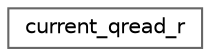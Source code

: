 digraph "Graphical Class Hierarchy"
{
 // LATEX_PDF_SIZE
  bgcolor="transparent";
  edge [fontname=Helvetica,fontsize=10,labelfontname=Helvetica,labelfontsize=10];
  node [fontname=Helvetica,fontsize=10,shape=box,height=0.2,width=0.4];
  rankdir="LR";
  Node0 [id="Node000000",label="current_qread_r",height=0.2,width=0.4,color="grey40", fillcolor="white", style="filled",URL="$structcurrent__qread__r.html",tooltip=" "];
}
